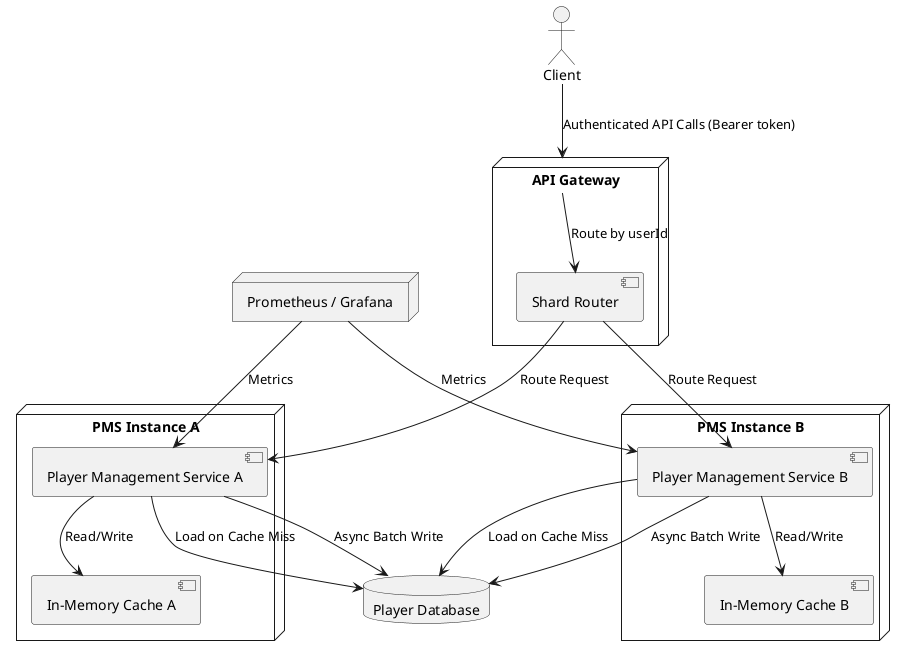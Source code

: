 @startuml Player Management Service Extension
actor Client
node "API Gateway" {
    [Shard Router]
}
node "PMS Instance A" {
    [In-Memory Cache A]
    [Player Management Service A]
}
node "PMS Instance B" {
    [In-Memory Cache B]
    [Player Management Service B]
}
database "Player Database" as DB
node "Prometheus / Grafana" as Monitoring

Client --> "API Gateway" : Authenticated API Calls (Bearer token)
"API Gateway" --> "Shard Router" : Route by userId
"Shard Router" --> "Player Management Service A" : Route Request
"Shard Router" --> "Player Management Service B" : Route Request
"Player Management Service A" --> "In-Memory Cache A" : Read/Write
"Player Management Service A" --> DB : Load on Cache Miss
"Player Management Service B" --> "In-Memory Cache B" : Read/Write
"Player Management Service B" --> DB : Load on Cache Miss

' Async write path
"Player Management Service A" --> DB : Async Batch Write
"Player Management Service B" --> DB : Async Batch Write

Monitoring --> "Player Management Service A" : Metrics
Monitoring --> "Player Management Service B" : Metrics
@enduml
